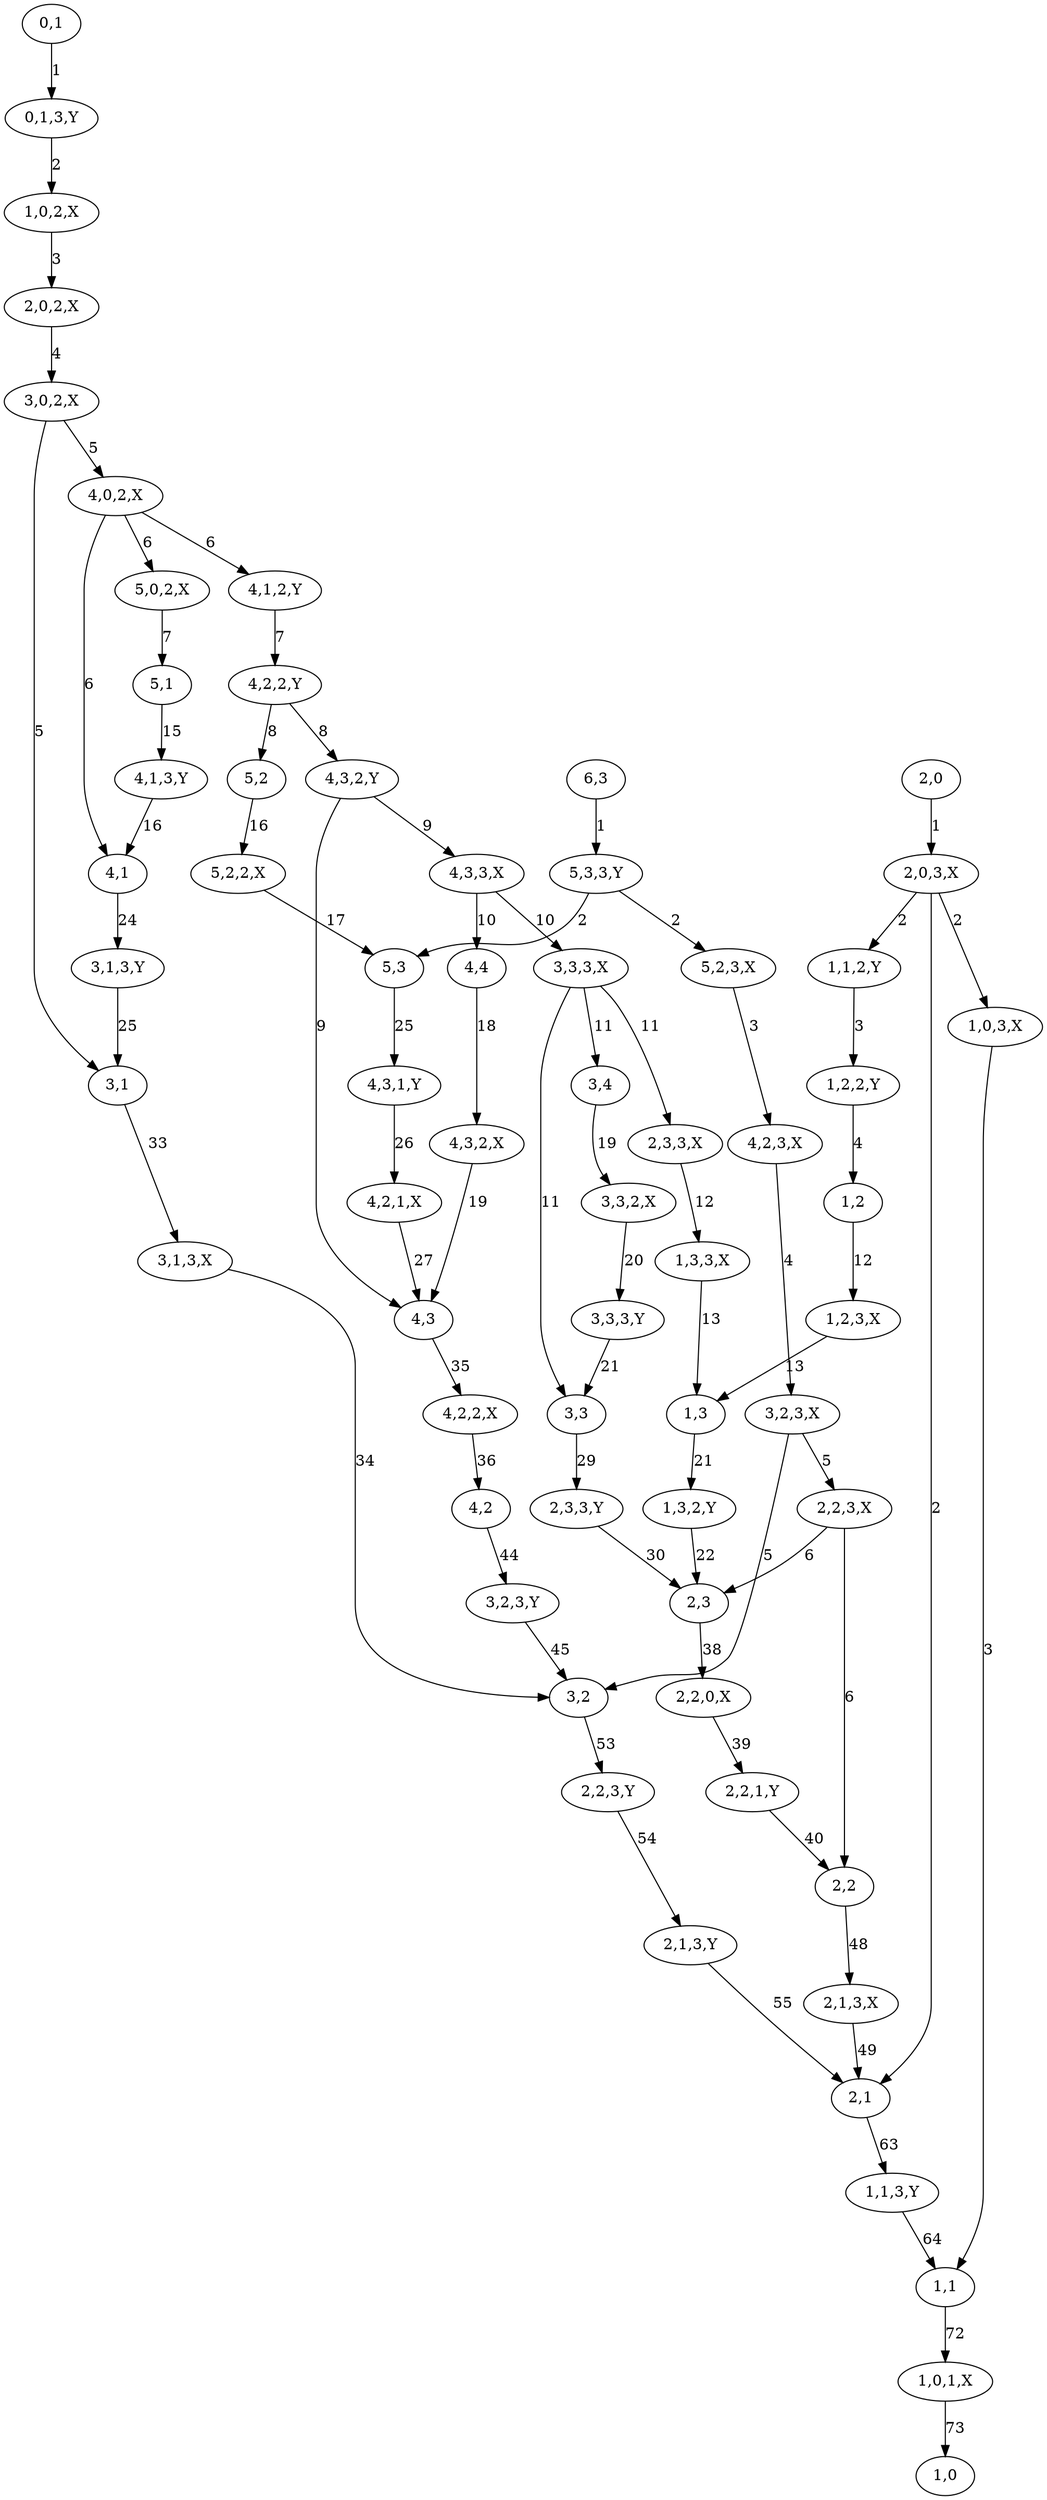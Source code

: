 digraph graphname {
"5,1" [nodetype=logic];
"0,1" [nodetype=logic];
"3,3,2,X" [nodetype=route];
"1,0,1,X" [nodetype=route];
"1,2" [nodetype=logic];
"1,3" [nodetype=logic];
"1,0" [nodetype=logic];
"1,1" [nodetype=logic];
"1,0,3,X" [nodetype=route];
"3,1,3,X" [nodetype=route];
"3,1,3,Y" [nodetype=route];
"1,1,2,Y" [nodetype=route];
"6,3" [nodetype=logic];
"2,1" [nodetype=logic];
"2,0" [nodetype=logic];
"2,3" [nodetype=logic];
"2,2" [nodetype=logic];
"4,3" [nodetype=logic];
"4,2" [nodetype=logic];
"4,1" [nodetype=logic];
"4,4" [nodetype=logic];
"5,2" [nodetype=logic];
"5,3" [nodetype=logic];
"2,2,1,Y" [nodetype=route];
"3,1" [nodetype=logic];
"3,2" [nodetype=logic];
"3,3" [nodetype=logic];
"1,3,3,X" [nodetype=route];
"2,2,0,X" [nodetype=route];
"3,0,2,X" [nodetype=route];
"4,2,3,X" [nodetype=route];
"0,1,3,Y" [nodetype=route];
"3,3,3,Y" [nodetype=route];
"1,3,2,Y" [nodetype=route];
"3,2,3,X" [nodetype=route];
"1,0,2,X" [nodetype=route];
"2,0,3,X" [nodetype=route];
"5,0,2,X" [nodetype=route];
"5,2,2,X" [nodetype=route];
"2,0,2,X" [nodetype=route];
"4,1,2,Y" [nodetype=route];
"4,3,2,X" [nodetype=route];
"5,2,3,X" [nodetype=route];
"3,3,3,X" [nodetype=route];
"4,0,2,X" [nodetype=route];
"4,3,3,X" [nodetype=route];
"1,1,3,Y" [nodetype=route];
"4,3,2,Y" [nodetype=route];
"4,3,1,Y" [nodetype=route];
"2,3,3,Y" [nodetype=route];
"2,3,3,X" [nodetype=route];
"1,2,2,Y" [nodetype=route];
"4,2,2,Y" [nodetype=route];
"4,2,2,X" [nodetype=route];
"2,2,3,X" [nodetype=route];
"2,2,3,Y" [nodetype=route];
"1,2,3,X" [nodetype=route];
"4,1,3,Y" [nodetype=route];
"3,2,3,Y" [nodetype=route];
"3,4" [nodetype=logic];
"5,3,3,Y" [nodetype=route];
"2,1,3,Y" [nodetype=route];
"2,1,3,X" [nodetype=route];
"4,2,1,X" [nodetype=route];
"5,1" -> "4,1,3,Y"  [label=15];
"0,1" -> "0,1,3,Y"  [label=1];
"3,3,2,X" -> "3,3,3,Y"  [label=20];
"1,0,1,X" -> "1,0"  [label=73];
"1,2" -> "1,2,3,X"  [label=12];
"1,3" -> "1,3,2,Y"  [label=21];
"1,1" -> "1,0,1,X"  [label=72];
"1,0,3,X" -> "1,1"  [label=3];
"3,1,3,X" -> "3,2"  [label=34];
"3,1,3,Y" -> "3,1"  [label=25];
"1,1,2,Y" -> "1,2,2,Y"  [label=3];
"6,3" -> "5,3,3,Y"  [label=1];
"2,1" -> "1,1,3,Y"  [label=63];
"2,0" -> "2,0,3,X"  [label=1];
"2,3" -> "2,2,0,X"  [label=38];
"2,2" -> "2,1,3,X"  [label=48];
"4,3" -> "4,2,2,X"  [label=35];
"4,2" -> "3,2,3,Y"  [label=44];
"4,1" -> "3,1,3,Y"  [label=24];
"4,4" -> "4,3,2,X"  [label=18];
"5,2" -> "5,2,2,X"  [label=16];
"5,3" -> "4,3,1,Y"  [label=25];
"2,2,1,Y" -> "2,2"  [label=40];
"3,1" -> "3,1,3,X"  [label=33];
"3,2" -> "2,2,3,Y"  [label=53];
"3,3" -> "2,3,3,Y"  [label=29];
"1,3,3,X" -> "1,3"  [label=13];
"2,2,0,X" -> "2,2,1,Y"  [label=39];
"3,0,2,X" -> "3,1"  [label=5];
"3,0,2,X" -> "4,0,2,X"  [label=5];
"4,2,3,X" -> "3,2,3,X"  [label=4];
"0,1,3,Y" -> "1,0,2,X"  [label=2];
"3,3,3,Y" -> "3,3"  [label=21];
"1,3,2,Y" -> "2,3"  [label=22];
"3,2,3,X" -> "2,2,3,X"  [label=5];
"3,2,3,X" -> "3,2"  [label=5];
"1,0,2,X" -> "2,0,2,X"  [label=3];
"2,0,3,X" -> "2,1"  [label=2];
"2,0,3,X" -> "1,0,3,X"  [label=2];
"2,0,3,X" -> "1,1,2,Y"  [label=2];
"5,0,2,X" -> "5,1"  [label=7];
"5,2,2,X" -> "5,3"  [label=17];
"2,0,2,X" -> "3,0,2,X"  [label=4];
"4,1,2,Y" -> "4,2,2,Y"  [label=7];
"4,3,2,X" -> "4,3"  [label=19];
"5,2,3,X" -> "4,2,3,X"  [label=3];
"3,3,3,X" -> "3,3"  [label=11];
"3,3,3,X" -> "3,4"  [label=11];
"3,3,3,X" -> "2,3,3,X"  [label=11];
"4,0,2,X" -> "4,1"  [label=6];
"4,0,2,X" -> "5,0,2,X"  [label=6];
"4,0,2,X" -> "4,1,2,Y"  [label=6];
"4,3,3,X" -> "3,3,3,X"  [label=10];
"4,3,3,X" -> "4,4"  [label=10];
"1,1,3,Y" -> "1,1"  [label=64];
"4,3,2,Y" -> "4,3"  [label=9];
"4,3,2,Y" -> "4,3,3,X"  [label=9];
"4,3,1,Y" -> "4,2,1,X"  [label=26];
"2,3,3,Y" -> "2,3"  [label=30];
"2,3,3,X" -> "1,3,3,X"  [label=12];
"1,2,2,Y" -> "1,2"  [label=4];
"4,2,2,Y" -> "5,2"  [label=8];
"4,2,2,Y" -> "4,3,2,Y"  [label=8];
"4,2,2,X" -> "4,2"  [label=36];
"2,2,3,X" -> "2,3"  [label=6];
"2,2,3,X" -> "2,2"  [label=6];
"2,2,3,Y" -> "2,1,3,Y"  [label=54];
"1,2,3,X" -> "1,3"  [label=13];
"4,1,3,Y" -> "4,1"  [label=16];
"3,2,3,Y" -> "3,2"  [label=45];
"3,4" -> "3,3,2,X"  [label=19];
"5,3,3,Y" -> "5,3"  [label=2];
"5,3,3,Y" -> "5,2,3,X"  [label=2];
"2,1,3,Y" -> "2,1"  [label=55];
"2,1,3,X" -> "2,1"  [label=49];
"4,2,1,X" -> "4,3"  [label=27];
}
